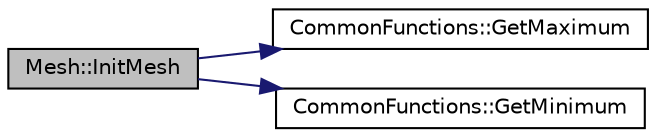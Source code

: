 digraph "Mesh::InitMesh"
{
  edge [fontname="Helvetica",fontsize="10",labelfontname="Helvetica",labelfontsize="10"];
  node [fontname="Helvetica",fontsize="10",shape=record];
  rankdir="LR";
  Node1 [label="Mesh::InitMesh",height=0.2,width=0.4,color="black", fillcolor="grey75", style="filled" fontcolor="black"];
  Node1 -> Node2 [color="midnightblue",fontsize="10",style="solid",fontname="Helvetica"];
  Node2 [label="CommonFunctions::GetMaximum",height=0.2,width=0.4,color="black", fillcolor="white", style="filled",URL="$namespace_common_functions.html#ab20b178d21f9fb7845ab5102b909ddad"];
  Node1 -> Node3 [color="midnightblue",fontsize="10",style="solid",fontname="Helvetica"];
  Node3 [label="CommonFunctions::GetMinimum",height=0.2,width=0.4,color="black", fillcolor="white", style="filled",URL="$namespace_common_functions.html#a6400685015e224d7c3c52f31b6006d3d"];
}
